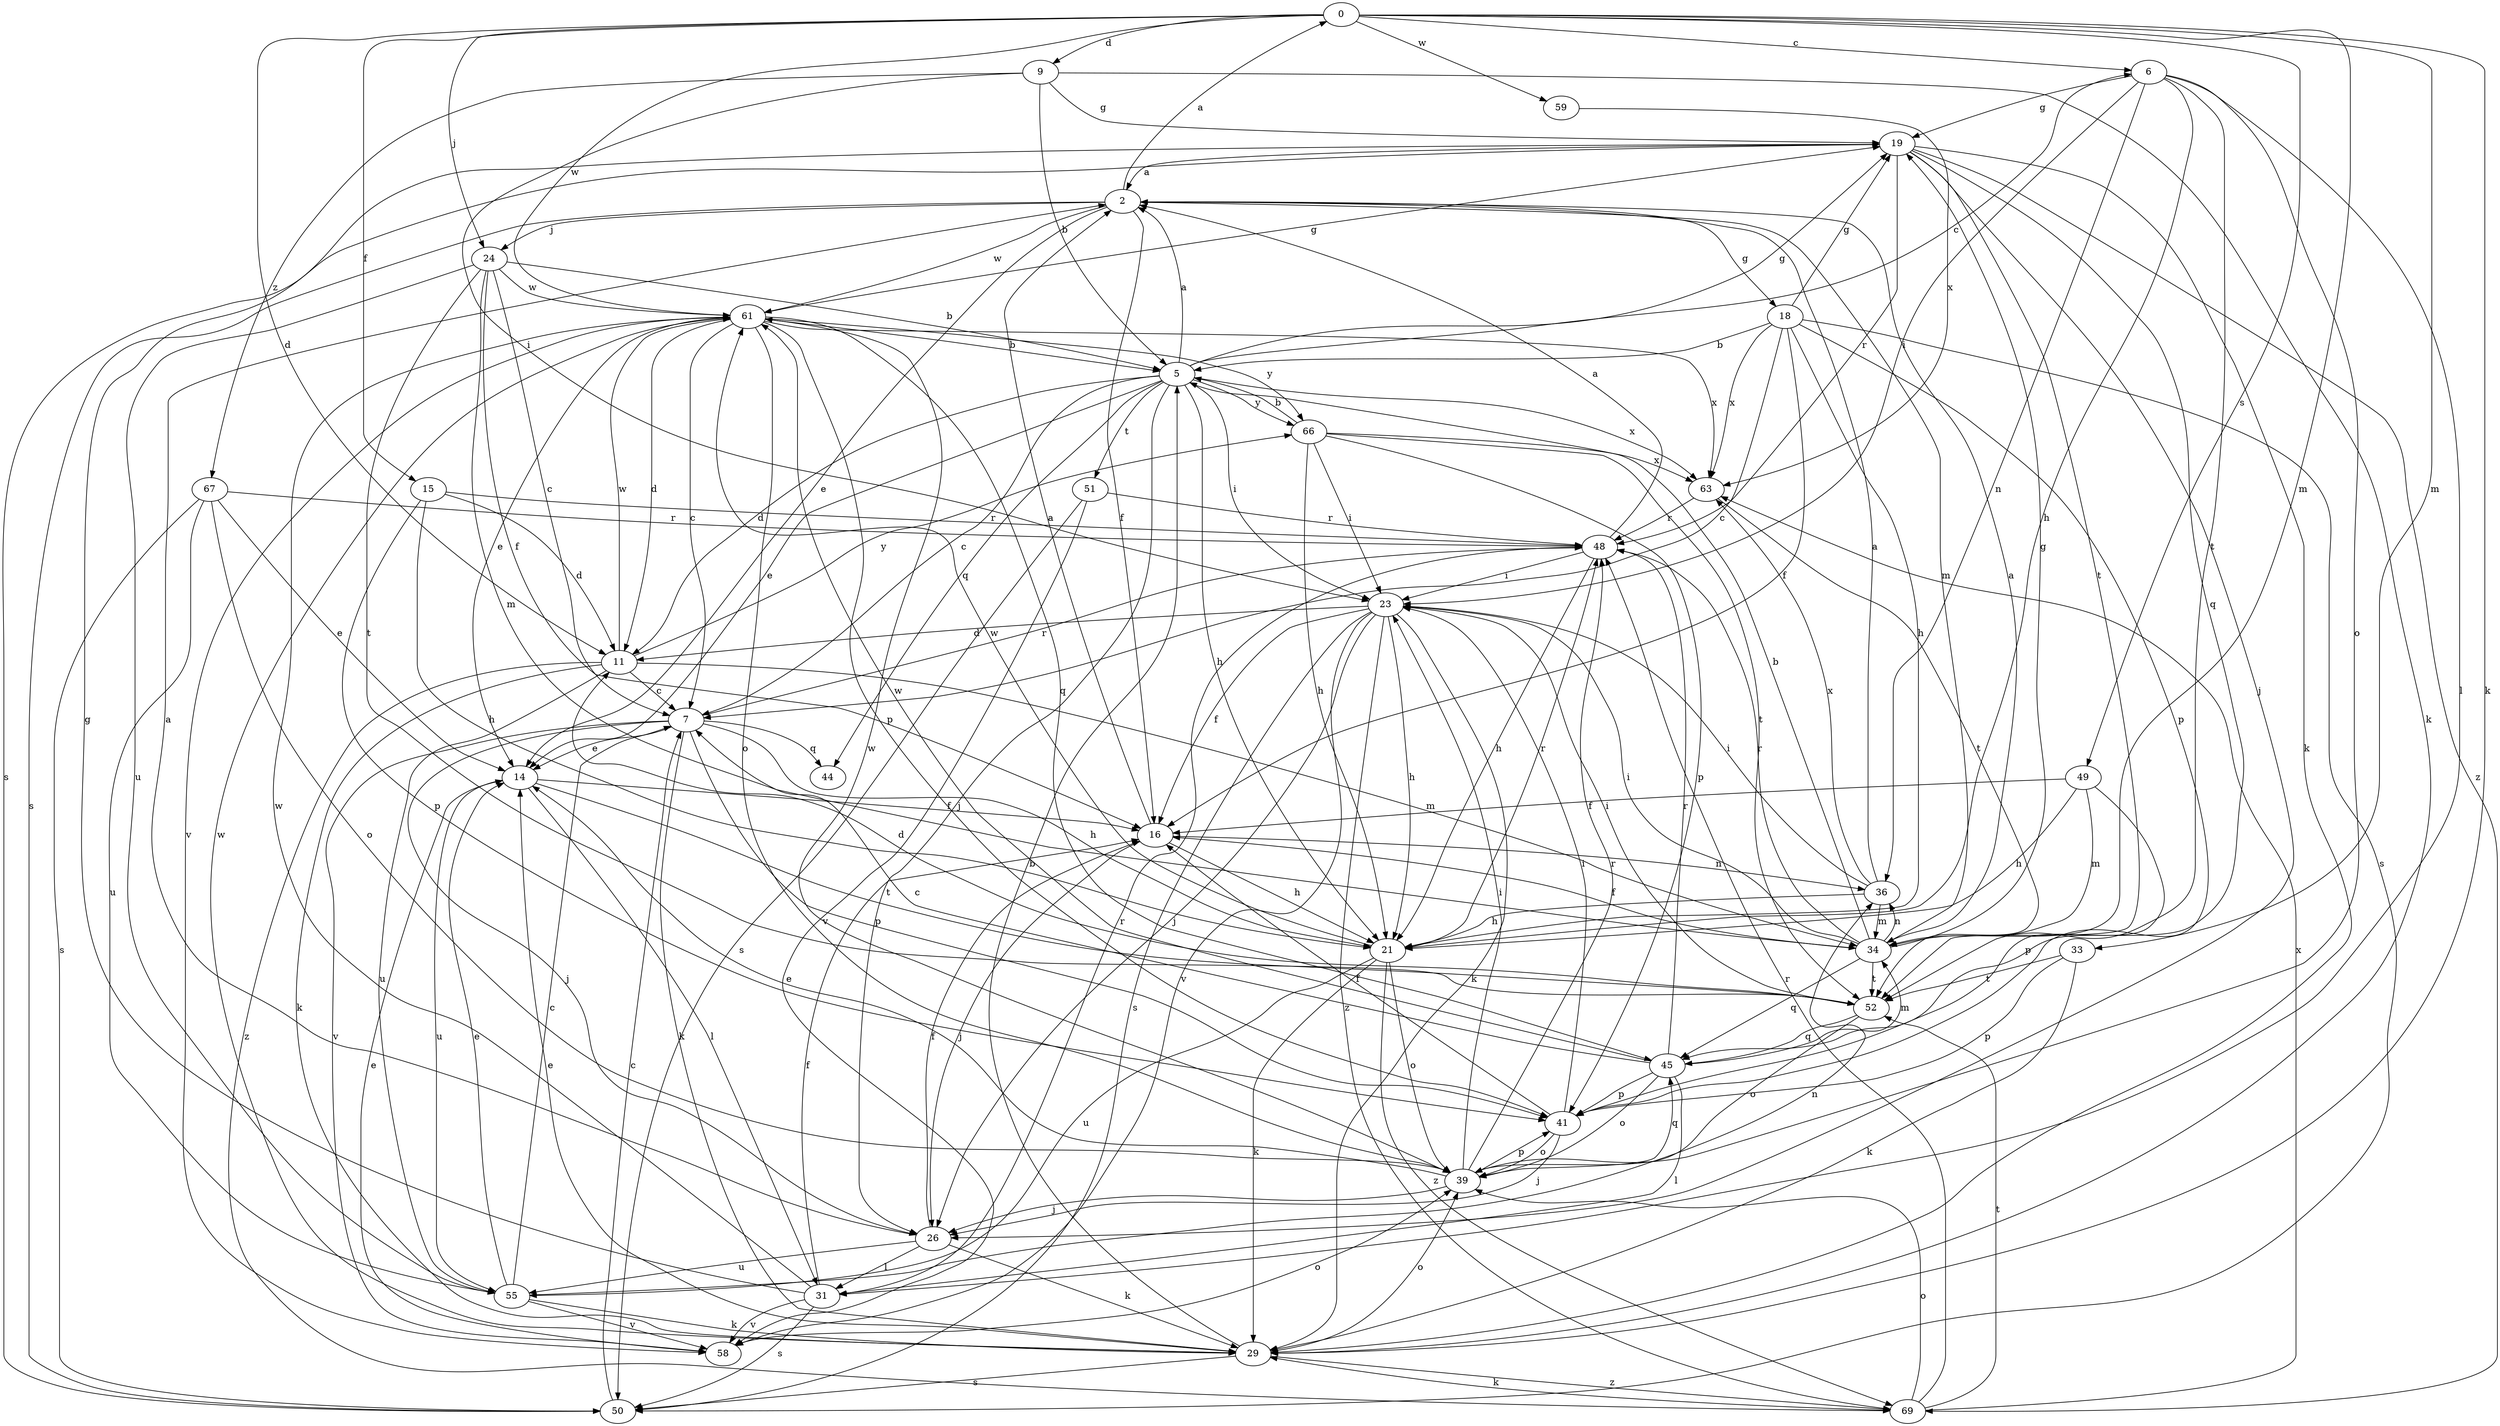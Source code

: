 strict digraph  {
0;
2;
5;
6;
7;
9;
11;
14;
15;
16;
18;
19;
21;
23;
24;
26;
29;
31;
33;
34;
36;
39;
41;
44;
45;
48;
49;
50;
51;
52;
55;
58;
59;
61;
63;
66;
67;
69;
0 -> 6  [label=c];
0 -> 9  [label=d];
0 -> 11  [label=d];
0 -> 15  [label=f];
0 -> 24  [label=j];
0 -> 29  [label=k];
0 -> 33  [label=m];
0 -> 34  [label=m];
0 -> 49  [label=s];
0 -> 59  [label=w];
0 -> 61  [label=w];
2 -> 0  [label=a];
2 -> 14  [label=e];
2 -> 16  [label=f];
2 -> 18  [label=g];
2 -> 24  [label=j];
2 -> 34  [label=m];
2 -> 50  [label=s];
2 -> 61  [label=w];
5 -> 2  [label=a];
5 -> 6  [label=c];
5 -> 7  [label=c];
5 -> 11  [label=d];
5 -> 14  [label=e];
5 -> 19  [label=g];
5 -> 21  [label=h];
5 -> 23  [label=i];
5 -> 26  [label=j];
5 -> 44  [label=q];
5 -> 51  [label=t];
5 -> 63  [label=x];
5 -> 66  [label=y];
6 -> 19  [label=g];
6 -> 21  [label=h];
6 -> 23  [label=i];
6 -> 31  [label=l];
6 -> 36  [label=n];
6 -> 39  [label=o];
6 -> 52  [label=t];
7 -> 14  [label=e];
7 -> 21  [label=h];
7 -> 26  [label=j];
7 -> 29  [label=k];
7 -> 41  [label=p];
7 -> 44  [label=q];
7 -> 48  [label=r];
7 -> 58  [label=v];
9 -> 5  [label=b];
9 -> 19  [label=g];
9 -> 23  [label=i];
9 -> 29  [label=k];
9 -> 67  [label=z];
11 -> 7  [label=c];
11 -> 29  [label=k];
11 -> 34  [label=m];
11 -> 55  [label=u];
11 -> 61  [label=w];
11 -> 66  [label=y];
11 -> 69  [label=z];
14 -> 16  [label=f];
14 -> 31  [label=l];
14 -> 52  [label=t];
14 -> 55  [label=u];
15 -> 11  [label=d];
15 -> 21  [label=h];
15 -> 41  [label=p];
15 -> 48  [label=r];
16 -> 2  [label=a];
16 -> 21  [label=h];
16 -> 26  [label=j];
16 -> 36  [label=n];
18 -> 5  [label=b];
18 -> 7  [label=c];
18 -> 16  [label=f];
18 -> 19  [label=g];
18 -> 21  [label=h];
18 -> 41  [label=p];
18 -> 50  [label=s];
18 -> 63  [label=x];
19 -> 2  [label=a];
19 -> 26  [label=j];
19 -> 29  [label=k];
19 -> 45  [label=q];
19 -> 48  [label=r];
19 -> 50  [label=s];
19 -> 52  [label=t];
19 -> 69  [label=z];
21 -> 29  [label=k];
21 -> 39  [label=o];
21 -> 48  [label=r];
21 -> 55  [label=u];
21 -> 61  [label=w];
21 -> 69  [label=z];
23 -> 11  [label=d];
23 -> 16  [label=f];
23 -> 21  [label=h];
23 -> 26  [label=j];
23 -> 29  [label=k];
23 -> 50  [label=s];
23 -> 58  [label=v];
23 -> 69  [label=z];
24 -> 5  [label=b];
24 -> 7  [label=c];
24 -> 16  [label=f];
24 -> 34  [label=m];
24 -> 52  [label=t];
24 -> 55  [label=u];
24 -> 61  [label=w];
26 -> 2  [label=a];
26 -> 16  [label=f];
26 -> 29  [label=k];
26 -> 31  [label=l];
26 -> 55  [label=u];
29 -> 5  [label=b];
29 -> 14  [label=e];
29 -> 39  [label=o];
29 -> 50  [label=s];
29 -> 61  [label=w];
29 -> 69  [label=z];
31 -> 16  [label=f];
31 -> 19  [label=g];
31 -> 48  [label=r];
31 -> 50  [label=s];
31 -> 58  [label=v];
31 -> 61  [label=w];
33 -> 29  [label=k];
33 -> 41  [label=p];
33 -> 52  [label=t];
34 -> 2  [label=a];
34 -> 5  [label=b];
34 -> 16  [label=f];
34 -> 19  [label=g];
34 -> 23  [label=i];
34 -> 36  [label=n];
34 -> 45  [label=q];
34 -> 48  [label=r];
34 -> 52  [label=t];
36 -> 2  [label=a];
36 -> 21  [label=h];
36 -> 23  [label=i];
36 -> 34  [label=m];
36 -> 63  [label=x];
39 -> 14  [label=e];
39 -> 23  [label=i];
39 -> 26  [label=j];
39 -> 41  [label=p];
39 -> 45  [label=q];
39 -> 48  [label=r];
39 -> 61  [label=w];
41 -> 16  [label=f];
41 -> 23  [label=i];
41 -> 26  [label=j];
41 -> 39  [label=o];
45 -> 7  [label=c];
45 -> 31  [label=l];
45 -> 34  [label=m];
45 -> 39  [label=o];
45 -> 41  [label=p];
45 -> 48  [label=r];
45 -> 61  [label=w];
48 -> 2  [label=a];
48 -> 21  [label=h];
48 -> 23  [label=i];
49 -> 16  [label=f];
49 -> 21  [label=h];
49 -> 34  [label=m];
49 -> 41  [label=p];
50 -> 7  [label=c];
51 -> 48  [label=r];
51 -> 50  [label=s];
51 -> 58  [label=v];
52 -> 11  [label=d];
52 -> 23  [label=i];
52 -> 39  [label=o];
52 -> 45  [label=q];
55 -> 7  [label=c];
55 -> 14  [label=e];
55 -> 29  [label=k];
55 -> 36  [label=n];
55 -> 58  [label=v];
58 -> 14  [label=e];
58 -> 39  [label=o];
59 -> 63  [label=x];
61 -> 5  [label=b];
61 -> 7  [label=c];
61 -> 11  [label=d];
61 -> 14  [label=e];
61 -> 19  [label=g];
61 -> 39  [label=o];
61 -> 41  [label=p];
61 -> 45  [label=q];
61 -> 58  [label=v];
61 -> 63  [label=x];
61 -> 66  [label=y];
63 -> 48  [label=r];
63 -> 52  [label=t];
66 -> 5  [label=b];
66 -> 21  [label=h];
66 -> 23  [label=i];
66 -> 41  [label=p];
66 -> 52  [label=t];
66 -> 63  [label=x];
67 -> 14  [label=e];
67 -> 39  [label=o];
67 -> 48  [label=r];
67 -> 50  [label=s];
67 -> 55  [label=u];
69 -> 29  [label=k];
69 -> 39  [label=o];
69 -> 48  [label=r];
69 -> 52  [label=t];
69 -> 63  [label=x];
}
